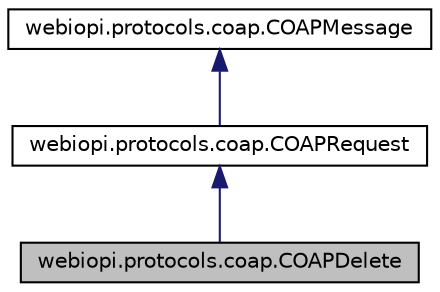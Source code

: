 digraph "webiopi.protocols.coap.COAPDelete"
{
  edge [fontname="Helvetica",fontsize="10",labelfontname="Helvetica",labelfontsize="10"];
  node [fontname="Helvetica",fontsize="10",shape=record];
  Node1 [label="webiopi.protocols.coap.COAPDelete",height=0.2,width=0.4,color="black", fillcolor="grey75", style="filled", fontcolor="black"];
  Node2 -> Node1 [dir="back",color="midnightblue",fontsize="10",style="solid",fontname="Helvetica"];
  Node2 [label="webiopi.protocols.coap.COAPRequest",height=0.2,width=0.4,color="black", fillcolor="white", style="filled",URL="$classwebiopi_1_1protocols_1_1coap_1_1COAPRequest.html"];
  Node3 -> Node2 [dir="back",color="midnightblue",fontsize="10",style="solid",fontname="Helvetica"];
  Node3 [label="webiopi.protocols.coap.COAPMessage",height=0.2,width=0.4,color="black", fillcolor="white", style="filled",URL="$classwebiopi_1_1protocols_1_1coap_1_1COAPMessage.html"];
}
